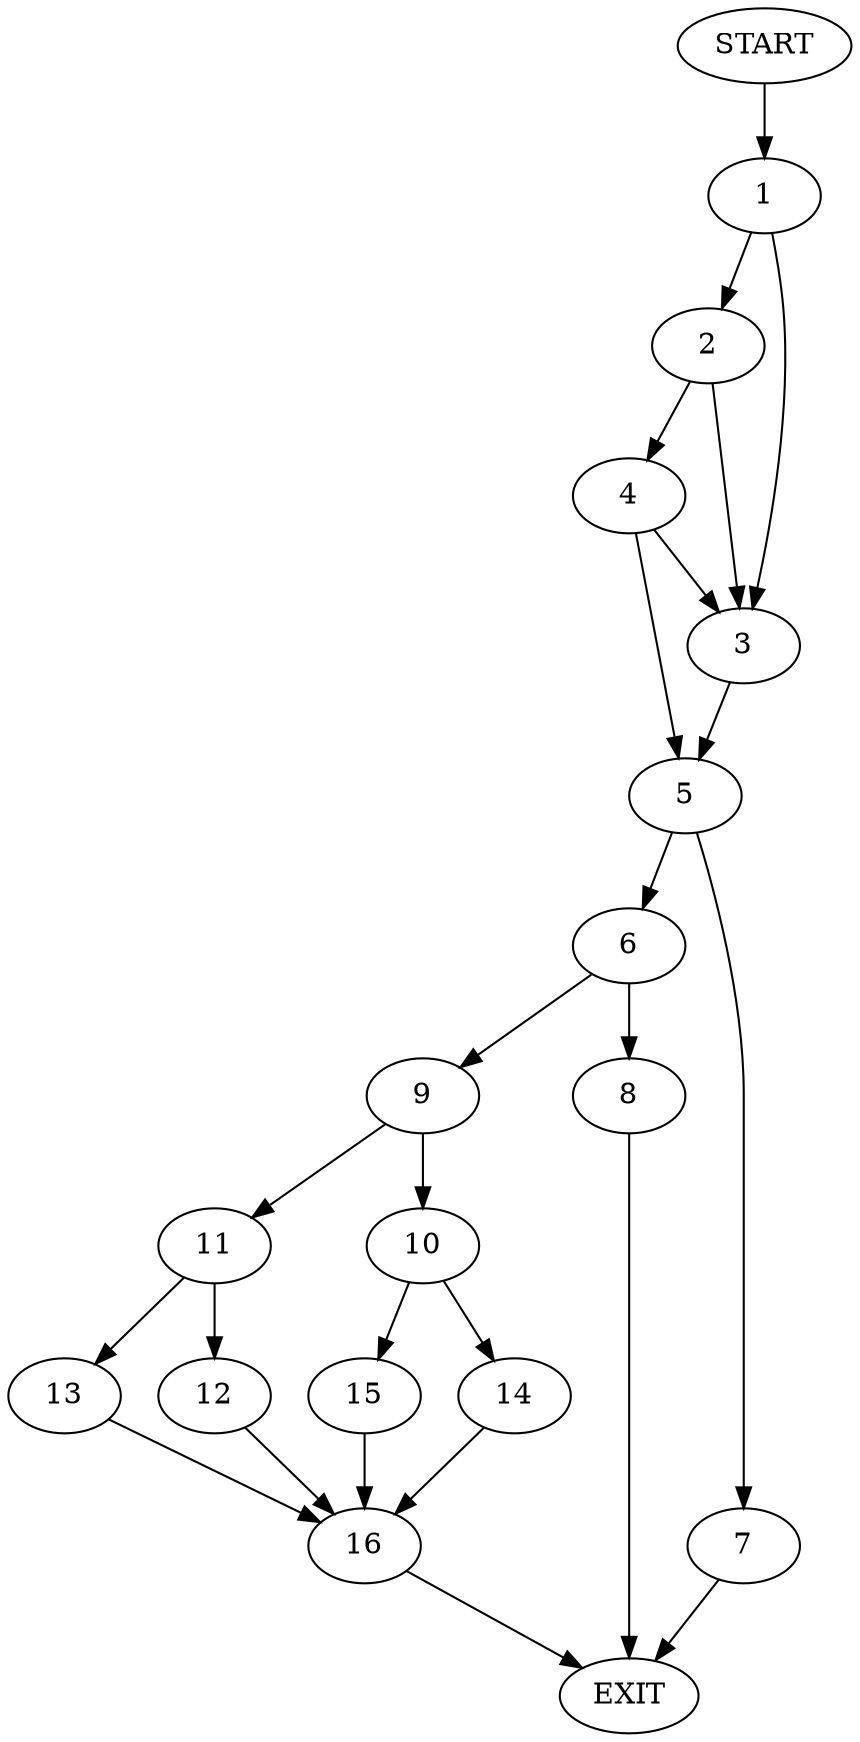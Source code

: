 digraph {
0 [label="START"]
17 [label="EXIT"]
0 -> 1
1 -> 2
1 -> 3
2 -> 4
2 -> 3
3 -> 5
4 -> 3
4 -> 5
5 -> 6
5 -> 7
6 -> 8
6 -> 9
7 -> 17
8 -> 17
9 -> 10
9 -> 11
11 -> 12
11 -> 13
10 -> 14
10 -> 15
14 -> 16
15 -> 16
16 -> 17
12 -> 16
13 -> 16
}

